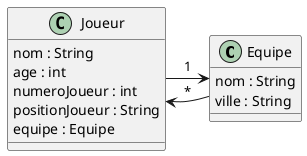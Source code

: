 @startuml
'https://plantuml.com/sequence-diagram

class Equipe
{
    nom : String
    ville : String
}

class Joueur
{
    nom : String
    age : int
    numeroJoueur : int
    positionJoueur : String
    equipe : Equipe
}

Joueur -> Equipe : 1
Equipe -> Joueur : *


@enduml
